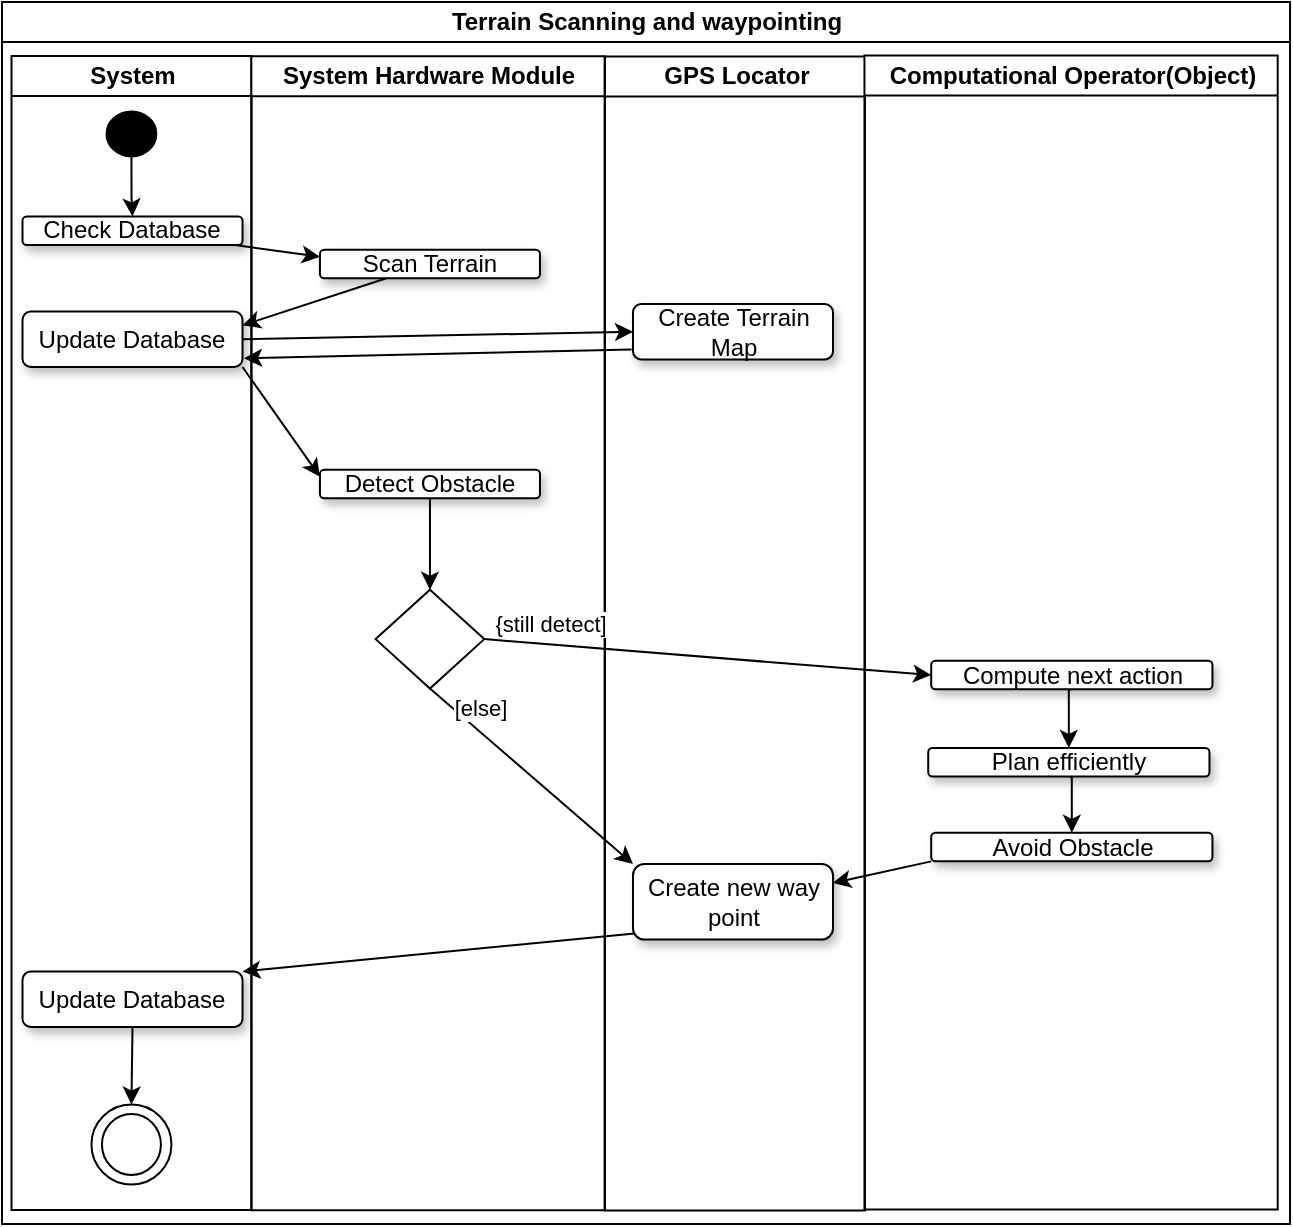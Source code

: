 <mxfile version="22.0.5" type="google">
  <diagram id="prtHgNgQTEPvFCAcTncT" name="Page-1">
    <mxGraphModel grid="0" page="1" gridSize="10" guides="1" tooltips="1" connect="1" arrows="1" fold="1" pageScale="1" pageWidth="827" pageHeight="1169" math="0" shadow="0">
      <root>
        <mxCell id="0" />
        <mxCell id="1" parent="0" />
        <mxCell id="RaEK0Ksk2cjIm6eni1Dd-1" value="Terrain Scanning and waypointing" style="swimlane;html=1;childLayout=stackLayout;resizeParent=1;resizeParentMax=0;horizontal=0;startSize=20;horizontalStack=0;direction=east;rotation=90;rounded=0;" vertex="1" parent="1">
          <mxGeometry x="70.5" y="18.5" width="611" height="644" as="geometry" />
        </mxCell>
        <mxCell id="RaEK0Ksk2cjIm6eni1Dd-2" value="System" style="swimlane;html=1;startSize=20;horizontal=0;direction=east;rotation=90;rounded=0;" vertex="1" parent="1">
          <mxGeometry x="-169.75" y="290.5" width="577" height="120" as="geometry" />
        </mxCell>
        <mxCell id="RaEK0Ksk2cjIm6eni1Dd-3" style="edgeStyle=orthogonalEdgeStyle;rounded=0;orthogonalLoop=1;jettySize=auto;html=1;entryX=0.5;entryY=0;entryDx=0;entryDy=0;" edge="1" parent="RaEK0Ksk2cjIm6eni1Dd-2" source="RaEK0Ksk2cjIm6eni1Dd-4" target="RaEK0Ksk2cjIm6eni1Dd-7">
          <mxGeometry relative="1" as="geometry" />
        </mxCell>
        <mxCell id="RaEK0Ksk2cjIm6eni1Dd-4" value="" style="ellipse;whiteSpace=wrap;html=1;direction=east;rotation=90;fillColor=#000000;rounded=0;" vertex="1" parent="RaEK0Ksk2cjIm6eni1Dd-2">
          <mxGeometry x="277.22" y="-202" width="22.5" height="24.88" as="geometry" />
        </mxCell>
        <mxCell id="RaEK0Ksk2cjIm6eni1Dd-5" value="" style="ellipse;whiteSpace=wrap;html=1;direction=east;rotation=90;rounded=0;" vertex="1" parent="RaEK0Ksk2cjIm6eni1Dd-2">
          <mxGeometry x="268.47" y="295.75" width="40" height="40" as="geometry" />
        </mxCell>
        <mxCell id="RaEK0Ksk2cjIm6eni1Dd-6" value="" style="ellipse;whiteSpace=wrap;html=1;direction=east;rotation=90;rounded=0;" vertex="1" parent="RaEK0Ksk2cjIm6eni1Dd-2">
          <mxGeometry x="273.22" y="301" width="30.5" height="29.5" as="geometry" />
        </mxCell>
        <mxCell id="RaEK0Ksk2cjIm6eni1Dd-7" value="Check Database" style="rounded=1;whiteSpace=wrap;html=1;perimeterSpacing=0;glass=0;shadow=1;" vertex="1" parent="RaEK0Ksk2cjIm6eni1Dd-2">
          <mxGeometry x="234" y="-148.28" width="110" height="14.28" as="geometry" />
        </mxCell>
        <mxCell id="RaEK0Ksk2cjIm6eni1Dd-11" style="hachureGap=4;orthogonalLoop=1;jettySize=auto;html=1;entryX=0;entryY=0.5;entryDx=0;entryDy=0;fontFamily=Architects Daughter;fontSource=https%3A%2F%2Ffonts.googleapis.com%2Fcss%3Ffamily%3DArchitects%2BDaughter;fontSize=16;exitX=0.5;exitY=1;exitDx=0;exitDy=0;" edge="1" parent="RaEK0Ksk2cjIm6eni1Dd-2" source="RaEK0Ksk2cjIm6eni1Dd-77" target="RaEK0Ksk2cjIm6eni1Dd-5">
          <mxGeometry relative="1" as="geometry">
            <mxPoint x="288.864" y="251.25" as="sourcePoint" />
          </mxGeometry>
        </mxCell>
        <mxCell id="RaEK0Ksk2cjIm6eni1Dd-58" value="Update Database" style="rounded=1;whiteSpace=wrap;html=1;perimeterSpacing=0;glass=0;shadow=1;" vertex="1" parent="RaEK0Ksk2cjIm6eni1Dd-2">
          <mxGeometry x="234" y="-100.75" width="110" height="27.75" as="geometry" />
        </mxCell>
        <mxCell id="RaEK0Ksk2cjIm6eni1Dd-77" value="Update Database" style="rounded=1;whiteSpace=wrap;html=1;perimeterSpacing=0;glass=0;shadow=1;" vertex="1" parent="RaEK0Ksk2cjIm6eni1Dd-2">
          <mxGeometry x="234" y="229.25" width="110" height="27.75" as="geometry" />
        </mxCell>
        <mxCell id="RaEK0Ksk2cjIm6eni1Dd-25" value="GPS Locator" style="swimlane;html=1;startSize=20;horizontal=0;direction=east;rotation=90;rounded=0;" vertex="1" parent="1">
          <mxGeometry x="132" y="285.75" width="577" height="130" as="geometry" />
        </mxCell>
        <mxCell id="RaEK0Ksk2cjIm6eni1Dd-26" value="" style="edgeStyle=orthogonalEdgeStyle;rounded=0;orthogonalLoop=1;jettySize=auto;html=1;endArrow=classic;endFill=1;" edge="1" parent="RaEK0Ksk2cjIm6eni1Dd-25">
          <mxGeometry relative="1" as="geometry">
            <mxPoint x="284" y="107" as="sourcePoint" />
          </mxGeometry>
        </mxCell>
        <mxCell id="RaEK0Ksk2cjIm6eni1Dd-60" value="Create Terrain Map" style="rounded=1;whiteSpace=wrap;html=1;perimeterSpacing=0;glass=0;shadow=1;" vertex="1" parent="RaEK0Ksk2cjIm6eni1Dd-25">
          <mxGeometry x="237.5" y="-99.75" width="100" height="27.75" as="geometry" />
        </mxCell>
        <mxCell id="RaEK0Ksk2cjIm6eni1Dd-81" value="Create new way point" style="rounded=1;whiteSpace=wrap;html=1;perimeterSpacing=0;glass=0;shadow=1;" vertex="1" parent="RaEK0Ksk2cjIm6eni1Dd-25">
          <mxGeometry x="237.5" y="180.25" width="100" height="37.75" as="geometry" />
        </mxCell>
        <mxCell id="RaEK0Ksk2cjIm6eni1Dd-35" value="Computational Operator(Object)" style="swimlane;html=1;startSize=20;horizontal=0;direction=east;rotation=90;rounded=0;" vertex="1" parent="1">
          <mxGeometry x="300.04" y="246.96" width="577" height="206.63" as="geometry">
            <mxRectangle x="874" y="-66" width="40" height="120" as="alternateBounds" />
          </mxGeometry>
        </mxCell>
        <mxCell id="RaEK0Ksk2cjIm6eni1Dd-36" value="" style="edgeStyle=orthogonalEdgeStyle;rounded=0;orthogonalLoop=1;jettySize=auto;html=1;endArrow=classic;endFill=1;" edge="1" parent="RaEK0Ksk2cjIm6eni1Dd-35">
          <mxGeometry relative="1" as="geometry">
            <mxPoint x="325" y="148" as="sourcePoint" />
          </mxGeometry>
        </mxCell>
        <mxCell id="RaEK0Ksk2cjIm6eni1Dd-71" style="edgeStyle=orthogonalEdgeStyle;rounded=0;orthogonalLoop=1;jettySize=auto;html=1;exitX=0.5;exitY=1;exitDx=0;exitDy=0;entryX=0.5;entryY=0;entryDx=0;entryDy=0;" edge="1" parent="RaEK0Ksk2cjIm6eni1Dd-35" source="RaEK0Ksk2cjIm6eni1Dd-68" target="RaEK0Ksk2cjIm6eni1Dd-70">
          <mxGeometry relative="1" as="geometry" />
        </mxCell>
        <mxCell id="RaEK0Ksk2cjIm6eni1Dd-68" value="Compute next action" style="rounded=1;whiteSpace=wrap;html=1;perimeterSpacing=0;glass=0;shadow=1;" vertex="1" parent="RaEK0Ksk2cjIm6eni1Dd-35">
          <mxGeometry x="218.56" y="117.44" width="140.62" height="14.28" as="geometry" />
        </mxCell>
        <mxCell id="RaEK0Ksk2cjIm6eni1Dd-80" style="edgeStyle=orthogonalEdgeStyle;rounded=0;orthogonalLoop=1;jettySize=auto;html=1;exitX=0.5;exitY=1;exitDx=0;exitDy=0;entryX=0.5;entryY=0;entryDx=0;entryDy=0;" edge="1" parent="RaEK0Ksk2cjIm6eni1Dd-35" source="RaEK0Ksk2cjIm6eni1Dd-70" target="RaEK0Ksk2cjIm6eni1Dd-78">
          <mxGeometry relative="1" as="geometry" />
        </mxCell>
        <mxCell id="RaEK0Ksk2cjIm6eni1Dd-70" value="Plan efficiently" style="rounded=1;whiteSpace=wrap;html=1;perimeterSpacing=0;glass=0;shadow=1;" vertex="1" parent="RaEK0Ksk2cjIm6eni1Dd-35">
          <mxGeometry x="217.07" y="161" width="140.62" height="14.28" as="geometry" />
        </mxCell>
        <mxCell id="RaEK0Ksk2cjIm6eni1Dd-78" value="Avoid Obstacle" style="rounded=1;whiteSpace=wrap;html=1;perimeterSpacing=0;glass=0;shadow=1;" vertex="1" parent="RaEK0Ksk2cjIm6eni1Dd-35">
          <mxGeometry x="218.56" y="203.44" width="140.62" height="14.28" as="geometry" />
        </mxCell>
        <mxCell id="RaEK0Ksk2cjIm6eni1Dd-53" value="System Hardware Module" style="swimlane;html=1;startSize=20;horizontal=0;direction=east;rotation=90;rounded=0;" vertex="1" parent="1">
          <mxGeometry x="-21.52" y="262.28" width="577" height="176.63" as="geometry" />
        </mxCell>
        <mxCell id="RaEK0Ksk2cjIm6eni1Dd-54" value="" style="edgeStyle=orthogonalEdgeStyle;rounded=0;orthogonalLoop=1;jettySize=auto;html=1;endArrow=classic;endFill=1;" edge="1" parent="RaEK0Ksk2cjIm6eni1Dd-53">
          <mxGeometry relative="1" as="geometry">
            <mxPoint x="314" y="133" as="sourcePoint" />
          </mxGeometry>
        </mxCell>
        <mxCell id="RaEK0Ksk2cjIm6eni1Dd-56" value="Scan Terrain" style="rounded=1;whiteSpace=wrap;html=1;perimeterSpacing=0;glass=0;shadow=1;" vertex="1" parent="RaEK0Ksk2cjIm6eni1Dd-53">
          <mxGeometry x="234.5" y="-103.44" width="110" height="14.28" as="geometry" />
        </mxCell>
        <mxCell id="RaEK0Ksk2cjIm6eni1Dd-73" style="edgeStyle=orthogonalEdgeStyle;rounded=0;orthogonalLoop=1;jettySize=auto;html=1;exitX=0.5;exitY=1;exitDx=0;exitDy=0;entryX=0.5;entryY=0;entryDx=0;entryDy=0;" edge="1" parent="RaEK0Ksk2cjIm6eni1Dd-53" source="RaEK0Ksk2cjIm6eni1Dd-66" target="RaEK0Ksk2cjIm6eni1Dd-72">
          <mxGeometry relative="1" as="geometry" />
        </mxCell>
        <mxCell id="RaEK0Ksk2cjIm6eni1Dd-66" value="Detect Obstacle" style="rounded=1;whiteSpace=wrap;html=1;perimeterSpacing=0;glass=0;shadow=1;" vertex="1" parent="RaEK0Ksk2cjIm6eni1Dd-53">
          <mxGeometry x="234.5" y="6.56" width="110" height="14.28" as="geometry" />
        </mxCell>
        <mxCell id="RaEK0Ksk2cjIm6eni1Dd-72" value="" style="rhombus;whiteSpace=wrap;html=1;" vertex="1" parent="RaEK0Ksk2cjIm6eni1Dd-53">
          <mxGeometry x="262.34" y="66.56" width="54.32" height="49.44" as="geometry" />
        </mxCell>
        <mxCell id="RaEK0Ksk2cjIm6eni1Dd-57" style="rounded=0;orthogonalLoop=1;jettySize=auto;html=1;entryX=0;entryY=0.25;entryDx=0;entryDy=0;" edge="1" parent="1" source="RaEK0Ksk2cjIm6eni1Dd-7" target="RaEK0Ksk2cjIm6eni1Dd-56">
          <mxGeometry relative="1" as="geometry" />
        </mxCell>
        <mxCell id="RaEK0Ksk2cjIm6eni1Dd-59" style="rounded=0;orthogonalLoop=1;jettySize=auto;html=1;entryX=1;entryY=0.25;entryDx=0;entryDy=0;" edge="1" parent="1" source="RaEK0Ksk2cjIm6eni1Dd-56" target="RaEK0Ksk2cjIm6eni1Dd-58">
          <mxGeometry relative="1" as="geometry" />
        </mxCell>
        <mxCell id="RaEK0Ksk2cjIm6eni1Dd-64" style="rounded=0;orthogonalLoop=1;jettySize=auto;html=1;exitX=1;exitY=0.5;exitDx=0;exitDy=0;entryX=0;entryY=0.5;entryDx=0;entryDy=0;" edge="1" parent="1" source="RaEK0Ksk2cjIm6eni1Dd-58" target="RaEK0Ksk2cjIm6eni1Dd-60">
          <mxGeometry relative="1" as="geometry" />
        </mxCell>
        <mxCell id="RaEK0Ksk2cjIm6eni1Dd-65" style="rounded=0;orthogonalLoop=1;jettySize=auto;html=1;exitX=-0.007;exitY=0.821;exitDx=0;exitDy=0;entryX=1.007;entryY=0.842;entryDx=0;entryDy=0;entryPerimeter=0;exitPerimeter=0;" edge="1" parent="1" source="RaEK0Ksk2cjIm6eni1Dd-60" target="RaEK0Ksk2cjIm6eni1Dd-58">
          <mxGeometry relative="1" as="geometry" />
        </mxCell>
        <mxCell id="RaEK0Ksk2cjIm6eni1Dd-67" style="rounded=0;orthogonalLoop=1;jettySize=auto;html=1;exitX=1;exitY=1;exitDx=0;exitDy=0;entryX=0;entryY=0.25;entryDx=0;entryDy=0;" edge="1" parent="1" source="RaEK0Ksk2cjIm6eni1Dd-58" target="RaEK0Ksk2cjIm6eni1Dd-66">
          <mxGeometry relative="1" as="geometry" />
        </mxCell>
        <mxCell id="RaEK0Ksk2cjIm6eni1Dd-74" style="rounded=0;orthogonalLoop=1;jettySize=auto;html=1;exitX=1;exitY=0.5;exitDx=0;exitDy=0;entryX=0;entryY=0.5;entryDx=0;entryDy=0;" edge="1" parent="1" source="RaEK0Ksk2cjIm6eni1Dd-72" target="RaEK0Ksk2cjIm6eni1Dd-68">
          <mxGeometry relative="1" as="geometry" />
        </mxCell>
        <mxCell id="RaEK0Ksk2cjIm6eni1Dd-75" value="{still detect]" style="edgeLabel;html=1;align=center;verticalAlign=middle;resizable=0;points=[];" connectable="0" vertex="1" parent="RaEK0Ksk2cjIm6eni1Dd-74">
          <mxGeometry x="-0.733" y="1" relative="1" as="geometry">
            <mxPoint x="3" y="-9" as="offset" />
          </mxGeometry>
        </mxCell>
        <mxCell id="RaEK0Ksk2cjIm6eni1Dd-82" style="rounded=0;orthogonalLoop=1;jettySize=auto;html=1;exitX=0;exitY=1;exitDx=0;exitDy=0;entryX=1;entryY=0.25;entryDx=0;entryDy=0;" edge="1" parent="1" source="RaEK0Ksk2cjIm6eni1Dd-78" target="RaEK0Ksk2cjIm6eni1Dd-81">
          <mxGeometry relative="1" as="geometry" />
        </mxCell>
        <mxCell id="RaEK0Ksk2cjIm6eni1Dd-84" style="rounded=0;orthogonalLoop=1;jettySize=auto;html=1;exitX=0.5;exitY=1;exitDx=0;exitDy=0;entryX=0;entryY=0;entryDx=0;entryDy=0;" edge="1" parent="1" source="RaEK0Ksk2cjIm6eni1Dd-72" target="RaEK0Ksk2cjIm6eni1Dd-81">
          <mxGeometry relative="1" as="geometry" />
        </mxCell>
        <mxCell id="RaEK0Ksk2cjIm6eni1Dd-85" value="[else]" style="edgeLabel;html=1;align=center;verticalAlign=middle;resizable=0;points=[];" connectable="0" vertex="1" parent="RaEK0Ksk2cjIm6eni1Dd-84">
          <mxGeometry x="-0.825" y="-3" relative="1" as="geometry">
            <mxPoint x="18" as="offset" />
          </mxGeometry>
        </mxCell>
        <mxCell id="RaEK0Ksk2cjIm6eni1Dd-86" style="rounded=0;orthogonalLoop=1;jettySize=auto;html=1;exitX=0.008;exitY=0.92;exitDx=0;exitDy=0;entryX=1;entryY=0;entryDx=0;entryDy=0;exitPerimeter=0;" edge="1" parent="1" source="RaEK0Ksk2cjIm6eni1Dd-81" target="RaEK0Ksk2cjIm6eni1Dd-77">
          <mxGeometry relative="1" as="geometry" />
        </mxCell>
      </root>
    </mxGraphModel>
  </diagram>
</mxfile>
